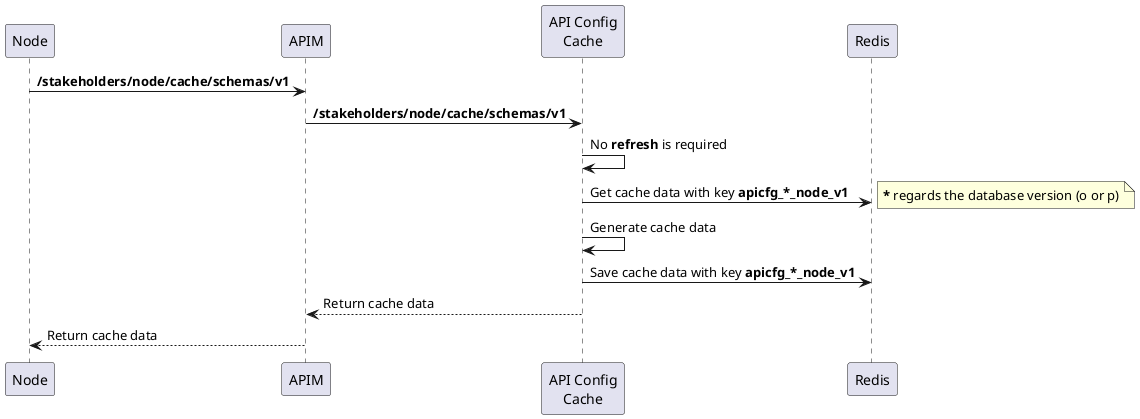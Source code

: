 /'
Scenario 01:
  Node retrieves cache and no cache is present on Redis
'/
@startuml
participant Node
participant APIM
participant "API Config\nCache" as Cache

Node -> APIM: <b>/stakeholders/node/cache/schemas/v1</b>
APIM -> Cache: <b>/stakeholders/node/cache/schemas/v1
Cache -> Cache: No <b>refresh</b> is required
Cache -> Redis: Get cache data with key <b>apicfg_*_node_v1</b>
note right
  <b>*</b> regards the database version (o or p)
end note
Cache -> Cache: Generate cache data
Cache -> Redis: Save cache data with key <b>apicfg_*_node_v1</b>

Cache --> APIM: Return cache data
APIM --> Node: Return cache data
@enduml
